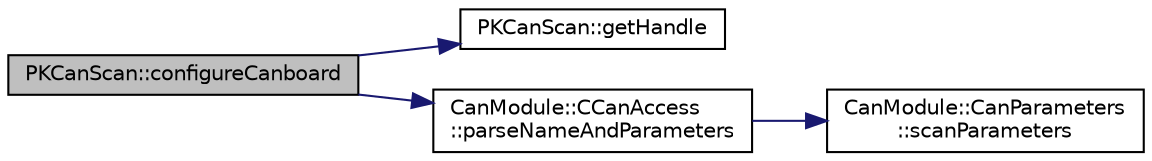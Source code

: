 digraph "PKCanScan::configureCanboard"
{
 // LATEX_PDF_SIZE
  edge [fontname="Helvetica",fontsize="10",labelfontname="Helvetica",labelfontsize="10"];
  node [fontname="Helvetica",fontsize="10",shape=record];
  rankdir="LR";
  Node1 [label="PKCanScan::configureCanboard",height=0.2,width=0.4,color="black", fillcolor="grey75", style="filled", fontcolor="black",tooltip=" "];
  Node1 -> Node2 [color="midnightblue",fontsize="10",style="solid",fontname="Helvetica"];
  Node2 [label="PKCanScan::getHandle",height=0.2,width=0.4,color="black", fillcolor="white", style="filled",URL="$classPKCanScan.html#a53471be1a2b2b34afc091e90bfcd29fb",tooltip=" "];
  Node1 -> Node3 [color="midnightblue",fontsize="10",style="solid",fontname="Helvetica"];
  Node3 [label="CanModule::CCanAccess\l::parseNameAndParameters",height=0.2,width=0.4,color="black", fillcolor="white", style="filled",URL="$classCanModule_1_1CCanAccess.html#af26c9d102638fb96e5e1305f807d148f",tooltip=" "];
  Node3 -> Node4 [color="midnightblue",fontsize="10",style="solid",fontname="Helvetica"];
  Node4 [label="CanModule::CanParameters\l::scanParameters",height=0.2,width=0.4,color="black", fillcolor="white", style="filled",URL="$structCanModule_1_1CanParameters.html#ae3c938ac282acae4e49487cbb8a61133",tooltip=" "];
}
